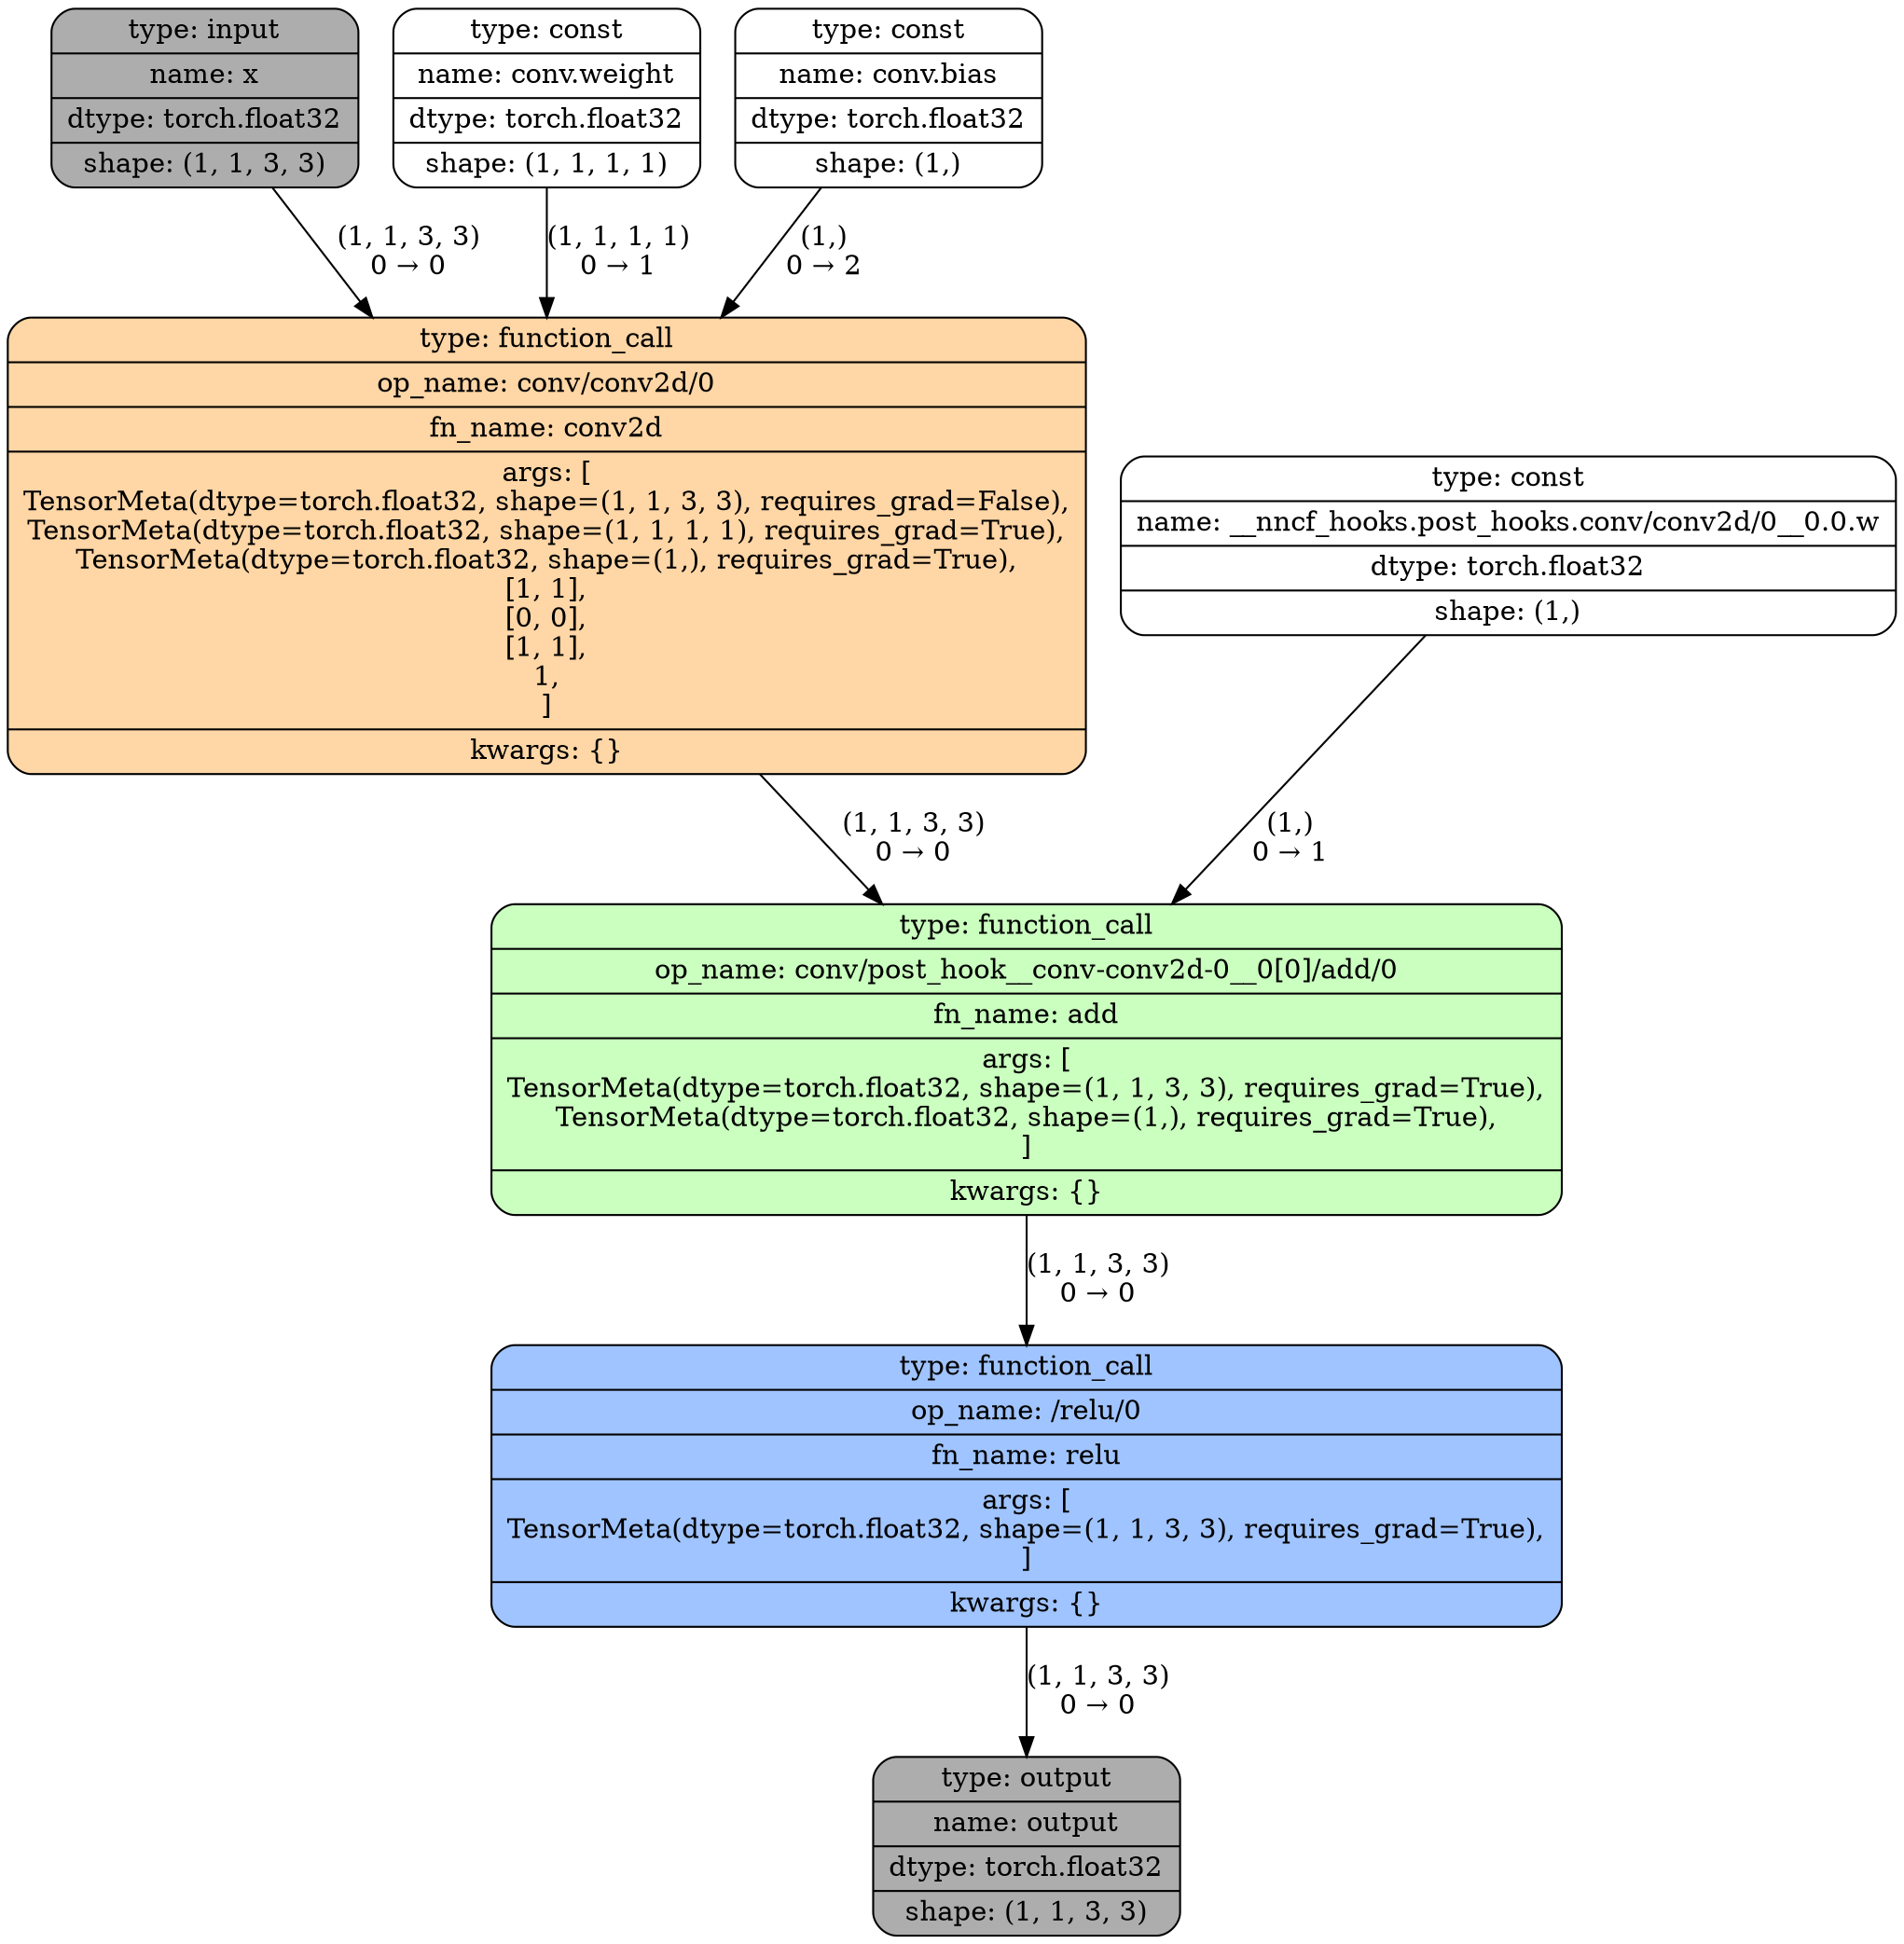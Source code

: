 digraph  {
rankdir=TB;
0 [fillcolor="#adadad", fontcolor="#000000", label="{type: input|name: x|dtype: torch.float32|shape: (1, 1, 3, 3)}", shape=record, style="filled,rounded"];
1 [fillcolor="#ffffff", fontcolor="#000000", label="{type: const|name: conv.weight|dtype: torch.float32|shape: (1, 1, 1, 1)}", shape=record, style="filled,rounded"];
2 [fillcolor="#ffffff", fontcolor="#000000", label="{type: const|name: conv.bias|dtype: torch.float32|shape: (1,)}", shape=record, style="filled,rounded"];
3 [fillcolor="#ffd6a5", fontcolor="#000000", label="{type: function_call|op_name: conv/conv2d/0|fn_name: conv2d|args: [\nTensorMeta(dtype=torch.float32, shape=(1, 1, 3, 3), requires_grad=False),\nTensorMeta(dtype=torch.float32, shape=(1, 1, 1, 1), requires_grad=True),\nTensorMeta(dtype=torch.float32, shape=(1,), requires_grad=True),\n[1, 1],\n[0, 0],\n[1, 1],\n1,\n]|kwargs: \{\}}", shape=record, style="filled,rounded"];
4 [fillcolor="#ffffff", fontcolor="#000000", label="{type: const|name: __nncf_hooks.post_hooks.conv/conv2d/0__0.0.w|dtype: torch.float32|shape: (1,)}", shape=record, style="filled,rounded"];
5 [fillcolor="#caffbf", fontcolor="#000000", label="{type: function_call|op_name: conv/post_hook__conv-conv2d-0__0[0]/add/0|fn_name: add|args: [\nTensorMeta(dtype=torch.float32, shape=(1, 1, 3, 3), requires_grad=True),\nTensorMeta(dtype=torch.float32, shape=(1,), requires_grad=True),\n]|kwargs: \{\}}", shape=record, style="filled,rounded"];
6 [fillcolor="#a0c4ff", fontcolor="#000000", label="{type: function_call|op_name: /relu/0|fn_name: relu|args: [\nTensorMeta(dtype=torch.float32, shape=(1, 1, 3, 3), requires_grad=True),\n]|kwargs: \{\}}", shape=record, style="filled,rounded"];
7 [fillcolor="#adadad", fontcolor="#000000", label="{type: output|name: output|dtype: torch.float32|shape: (1, 1, 3, 3)}", shape=record, style="filled,rounded"];
0 -> 3  [label="(1, 1, 3, 3)\n0 → 0"];
1 -> 3  [label="(1, 1, 1, 1)\n0 → 1"];
2 -> 3  [label="(1,)\n0 → 2"];
3 -> 5  [label="(1, 1, 3, 3)\n0 → 0"];
4 -> 5  [label="(1,)\n0 → 1"];
5 -> 6  [label="(1, 1, 3, 3)\n0 → 0"];
6 -> 7  [label="(1, 1, 3, 3)\n0 → 0"];
}
